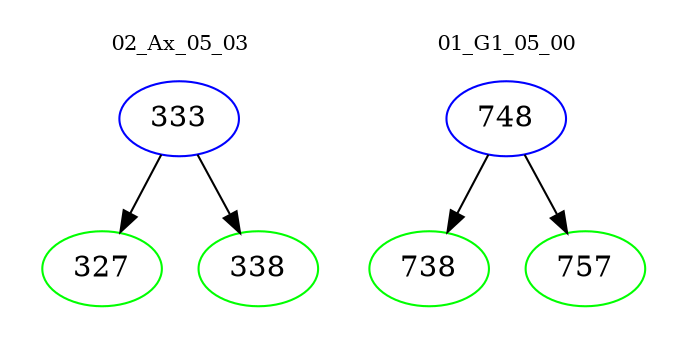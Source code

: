digraph{
subgraph cluster_0 {
color = white
label = "02_Ax_05_03";
fontsize=10;
T0_333 [label="333", color="blue"]
T0_333 -> T0_327 [color="black"]
T0_327 [label="327", color="green"]
T0_333 -> T0_338 [color="black"]
T0_338 [label="338", color="green"]
}
subgraph cluster_1 {
color = white
label = "01_G1_05_00";
fontsize=10;
T1_748 [label="748", color="blue"]
T1_748 -> T1_738 [color="black"]
T1_738 [label="738", color="green"]
T1_748 -> T1_757 [color="black"]
T1_757 [label="757", color="green"]
}
}
